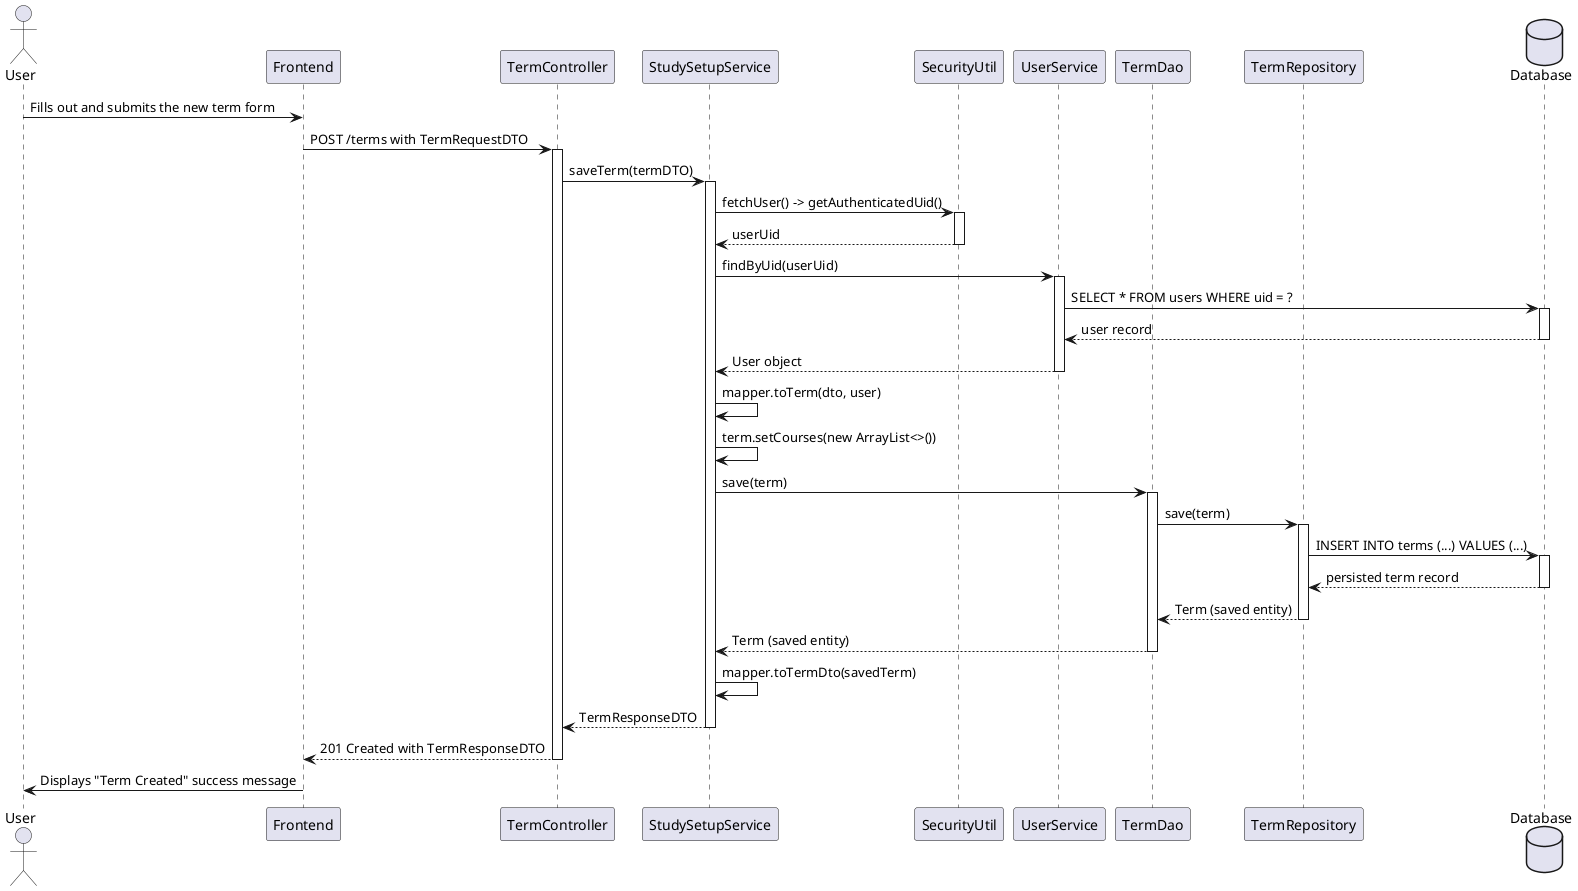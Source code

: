@startuml
actor User
participant "Frontend" as Frontend
participant "TermController" as Controller
participant "StudySetupService" as Service
participant "SecurityUtil" as Security
participant "UserService" as UserService
participant "TermDao" as DAO
participant "TermRepository" as Repository
database "Database" as DB

User -> Frontend : Fills out and submits the new term form

Frontend -> Controller : POST /terms with TermRequestDTO
activate Controller

Controller -> Service : saveTerm(termDTO)
activate Service

Service -> Security : fetchUser() -> getAuthenticatedUid()
activate Security
Security --> Service : userUid
deactivate Security

Service -> UserService : findByUid(userUid)
activate UserService
UserService -> DB: SELECT * FROM users WHERE uid = ?
activate DB
DB --> UserService: user record
deactivate DB
UserService --> Service : User object
deactivate UserService

Service -> Service : mapper.toTerm(dto, user)
Service -> Service : term.setCourses(new ArrayList<>())

Service -> DAO : save(term)
activate DAO
DAO -> Repository : save(term)
activate Repository

Repository -> DB : INSERT INTO terms (...) VALUES (...)
activate DB
DB --> Repository : persisted term record
deactivate DB
Repository --> DAO : Term (saved entity)
deactivate Repository
DAO --> Service : Term (saved entity)
deactivate DAO

Service -> Service : mapper.toTermDto(savedTerm)
Service --> Controller : TermResponseDTO
deactivate Service

Controller --> Frontend : 201 Created with TermResponseDTO
deactivate Controller

Frontend -> User : Displays "Term Created" success message

@enduml